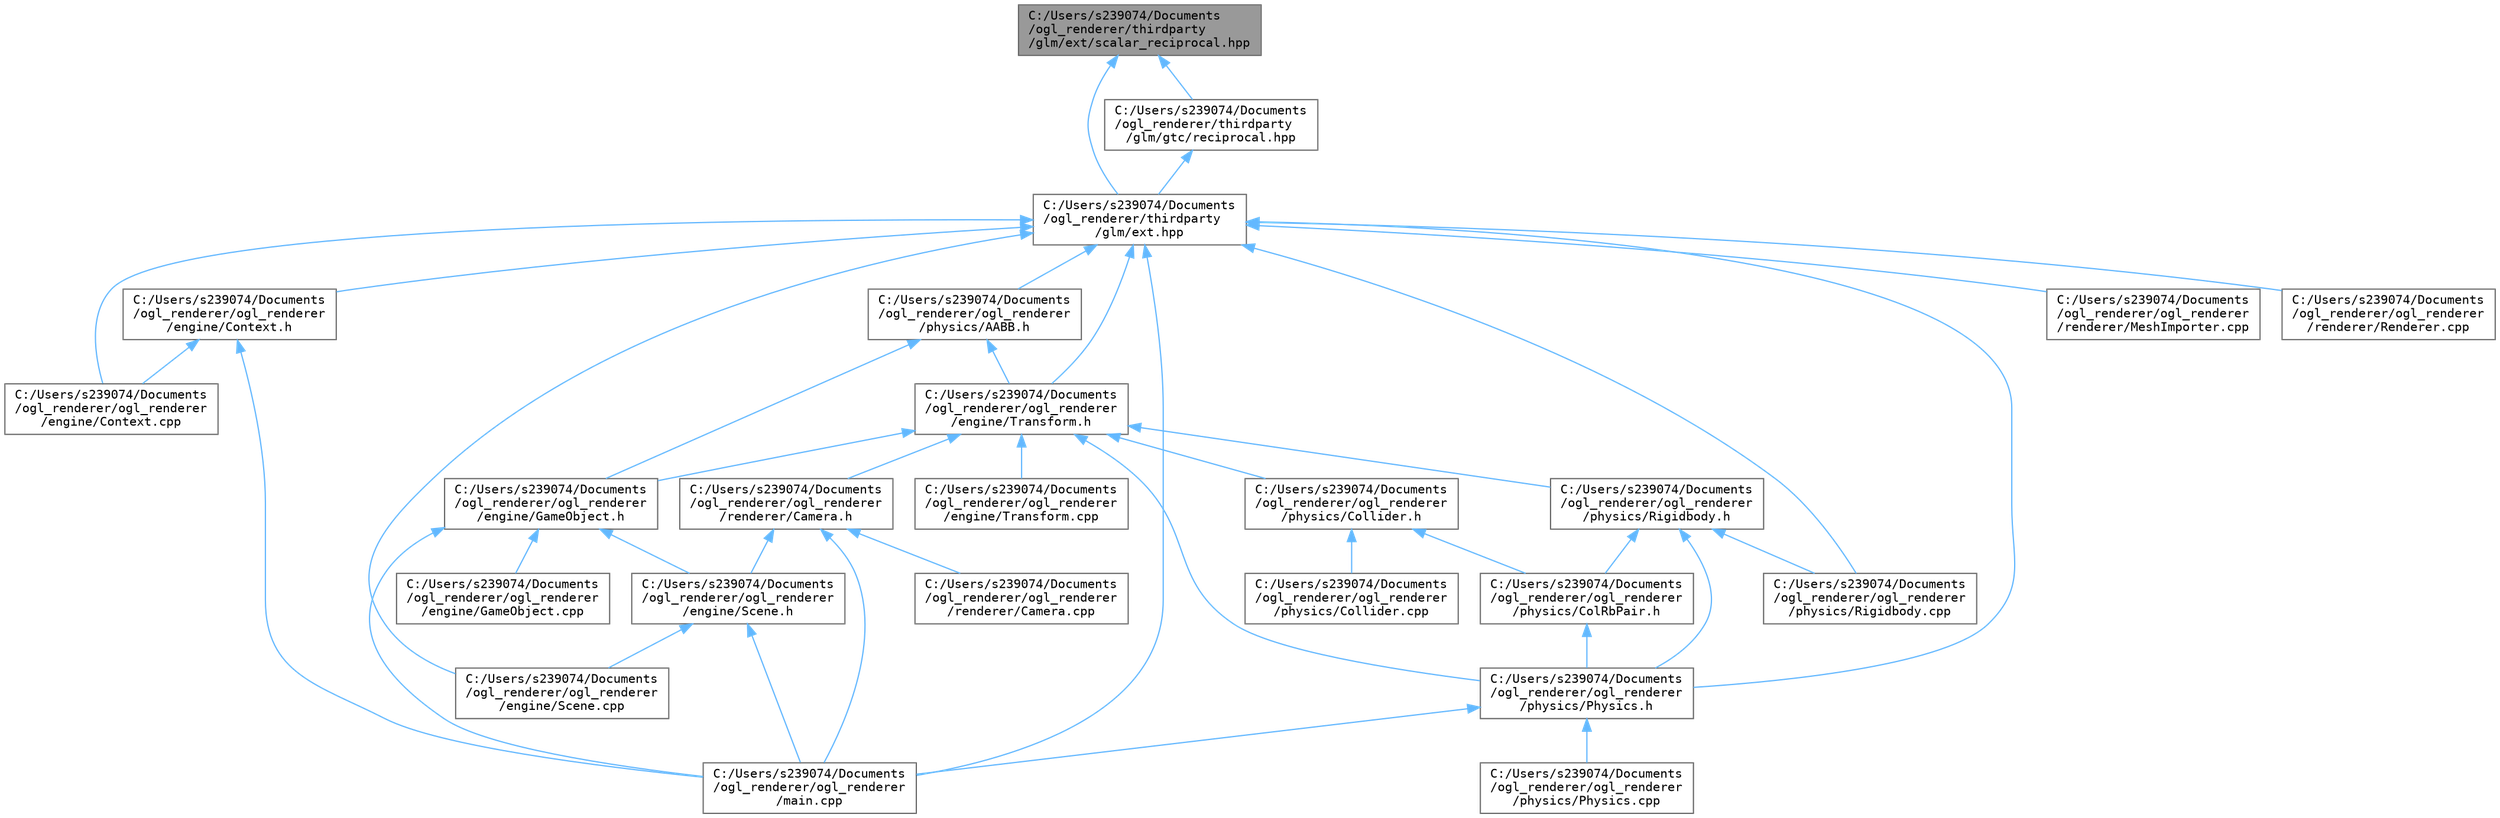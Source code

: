 digraph "C:/Users/s239074/Documents/ogl_renderer/thirdparty/glm/ext/scalar_reciprocal.hpp"
{
 // LATEX_PDF_SIZE
  bgcolor="transparent";
  edge [fontname=Terminal,fontsize=10,labelfontname=Helvetica,labelfontsize=10];
  node [fontname=Terminal,fontsize=10,shape=box,height=0.2,width=0.4];
  Node1 [label="C:/Users/s239074/Documents\l/ogl_renderer/thirdparty\l/glm/ext/scalar_reciprocal.hpp",height=0.2,width=0.4,color="gray40", fillcolor="grey60", style="filled", fontcolor="black",tooltip=" "];
  Node1 -> Node2 [dir="back",color="steelblue1",style="solid"];
  Node2 [label="C:/Users/s239074/Documents\l/ogl_renderer/thirdparty\l/glm/ext.hpp",height=0.2,width=0.4,color="grey40", fillcolor="white", style="filled",URL="$ext_8hpp.html",tooltip=" "];
  Node2 -> Node3 [dir="back",color="steelblue1",style="solid"];
  Node3 [label="C:/Users/s239074/Documents\l/ogl_renderer/ogl_renderer\l/engine/Context.cpp",height=0.2,width=0.4,color="grey40", fillcolor="white", style="filled",URL="$_context_8cpp.html",tooltip=" "];
  Node2 -> Node4 [dir="back",color="steelblue1",style="solid"];
  Node4 [label="C:/Users/s239074/Documents\l/ogl_renderer/ogl_renderer\l/engine/Context.h",height=0.2,width=0.4,color="grey40", fillcolor="white", style="filled",URL="$_context_8h.html",tooltip=" "];
  Node4 -> Node3 [dir="back",color="steelblue1",style="solid"];
  Node4 -> Node5 [dir="back",color="steelblue1",style="solid"];
  Node5 [label="C:/Users/s239074/Documents\l/ogl_renderer/ogl_renderer\l/main.cpp",height=0.2,width=0.4,color="grey40", fillcolor="white", style="filled",URL="$main_8cpp.html",tooltip=" "];
  Node2 -> Node6 [dir="back",color="steelblue1",style="solid"];
  Node6 [label="C:/Users/s239074/Documents\l/ogl_renderer/ogl_renderer\l/engine/Scene.cpp",height=0.2,width=0.4,color="grey40", fillcolor="white", style="filled",URL="$_scene_8cpp.html",tooltip=" "];
  Node2 -> Node7 [dir="back",color="steelblue1",style="solid"];
  Node7 [label="C:/Users/s239074/Documents\l/ogl_renderer/ogl_renderer\l/engine/Transform.h",height=0.2,width=0.4,color="grey40", fillcolor="white", style="filled",URL="$_transform_8h.html",tooltip=" "];
  Node7 -> Node8 [dir="back",color="steelblue1",style="solid"];
  Node8 [label="C:/Users/s239074/Documents\l/ogl_renderer/ogl_renderer\l/engine/GameObject.h",height=0.2,width=0.4,color="grey40", fillcolor="white", style="filled",URL="$_game_object_8h.html",tooltip=" "];
  Node8 -> Node9 [dir="back",color="steelblue1",style="solid"];
  Node9 [label="C:/Users/s239074/Documents\l/ogl_renderer/ogl_renderer\l/engine/GameObject.cpp",height=0.2,width=0.4,color="grey40", fillcolor="white", style="filled",URL="$_game_object_8cpp.html",tooltip=" "];
  Node8 -> Node10 [dir="back",color="steelblue1",style="solid"];
  Node10 [label="C:/Users/s239074/Documents\l/ogl_renderer/ogl_renderer\l/engine/Scene.h",height=0.2,width=0.4,color="grey40", fillcolor="white", style="filled",URL="$ogl__renderer_2engine_2_scene_8h.html",tooltip=" "];
  Node10 -> Node6 [dir="back",color="steelblue1",style="solid"];
  Node10 -> Node5 [dir="back",color="steelblue1",style="solid"];
  Node8 -> Node5 [dir="back",color="steelblue1",style="solid"];
  Node7 -> Node11 [dir="back",color="steelblue1",style="solid"];
  Node11 [label="C:/Users/s239074/Documents\l/ogl_renderer/ogl_renderer\l/engine/Transform.cpp",height=0.2,width=0.4,color="grey40", fillcolor="white", style="filled",URL="$_transform_8cpp.html",tooltip=" "];
  Node7 -> Node12 [dir="back",color="steelblue1",style="solid"];
  Node12 [label="C:/Users/s239074/Documents\l/ogl_renderer/ogl_renderer\l/physics/Collider.h",height=0.2,width=0.4,color="grey40", fillcolor="white", style="filled",URL="$_collider_8h.html",tooltip=" "];
  Node12 -> Node13 [dir="back",color="steelblue1",style="solid"];
  Node13 [label="C:/Users/s239074/Documents\l/ogl_renderer/ogl_renderer\l/physics/ColRbPair.h",height=0.2,width=0.4,color="grey40", fillcolor="white", style="filled",URL="$_col_rb_pair_8h.html",tooltip=" "];
  Node13 -> Node14 [dir="back",color="steelblue1",style="solid"];
  Node14 [label="C:/Users/s239074/Documents\l/ogl_renderer/ogl_renderer\l/physics/Physics.h",height=0.2,width=0.4,color="grey40", fillcolor="white", style="filled",URL="$_physics_8h.html",tooltip=" "];
  Node14 -> Node5 [dir="back",color="steelblue1",style="solid"];
  Node14 -> Node15 [dir="back",color="steelblue1",style="solid"];
  Node15 [label="C:/Users/s239074/Documents\l/ogl_renderer/ogl_renderer\l/physics/Physics.cpp",height=0.2,width=0.4,color="grey40", fillcolor="white", style="filled",URL="$_physics_8cpp.html",tooltip=" "];
  Node12 -> Node16 [dir="back",color="steelblue1",style="solid"];
  Node16 [label="C:/Users/s239074/Documents\l/ogl_renderer/ogl_renderer\l/physics/Collider.cpp",height=0.2,width=0.4,color="grey40", fillcolor="white", style="filled",URL="$_collider_8cpp.html",tooltip=" "];
  Node7 -> Node14 [dir="back",color="steelblue1",style="solid"];
  Node7 -> Node17 [dir="back",color="steelblue1",style="solid"];
  Node17 [label="C:/Users/s239074/Documents\l/ogl_renderer/ogl_renderer\l/physics/Rigidbody.h",height=0.2,width=0.4,color="grey40", fillcolor="white", style="filled",URL="$_rigidbody_8h.html",tooltip=" "];
  Node17 -> Node13 [dir="back",color="steelblue1",style="solid"];
  Node17 -> Node14 [dir="back",color="steelblue1",style="solid"];
  Node17 -> Node18 [dir="back",color="steelblue1",style="solid"];
  Node18 [label="C:/Users/s239074/Documents\l/ogl_renderer/ogl_renderer\l/physics/Rigidbody.cpp",height=0.2,width=0.4,color="grey40", fillcolor="white", style="filled",URL="$_rigidbody_8cpp.html",tooltip=" "];
  Node7 -> Node19 [dir="back",color="steelblue1",style="solid"];
  Node19 [label="C:/Users/s239074/Documents\l/ogl_renderer/ogl_renderer\l/renderer/Camera.h",height=0.2,width=0.4,color="grey40", fillcolor="white", style="filled",URL="$ogl__renderer_2renderer_2_camera_8h.html",tooltip=" "];
  Node19 -> Node10 [dir="back",color="steelblue1",style="solid"];
  Node19 -> Node5 [dir="back",color="steelblue1",style="solid"];
  Node19 -> Node20 [dir="back",color="steelblue1",style="solid"];
  Node20 [label="C:/Users/s239074/Documents\l/ogl_renderer/ogl_renderer\l/renderer/Camera.cpp",height=0.2,width=0.4,color="grey40", fillcolor="white", style="filled",URL="$_camera_8cpp.html",tooltip=" "];
  Node2 -> Node5 [dir="back",color="steelblue1",style="solid"];
  Node2 -> Node21 [dir="back",color="steelblue1",style="solid"];
  Node21 [label="C:/Users/s239074/Documents\l/ogl_renderer/ogl_renderer\l/physics/AABB.h",height=0.2,width=0.4,color="grey40", fillcolor="white", style="filled",URL="$ogl__renderer_2physics_2_a_a_b_b_8h.html",tooltip=" "];
  Node21 -> Node8 [dir="back",color="steelblue1",style="solid"];
  Node21 -> Node7 [dir="back",color="steelblue1",style="solid"];
  Node2 -> Node14 [dir="back",color="steelblue1",style="solid"];
  Node2 -> Node18 [dir="back",color="steelblue1",style="solid"];
  Node2 -> Node22 [dir="back",color="steelblue1",style="solid"];
  Node22 [label="C:/Users/s239074/Documents\l/ogl_renderer/ogl_renderer\l/renderer/MeshImporter.cpp",height=0.2,width=0.4,color="grey40", fillcolor="white", style="filled",URL="$_mesh_importer_8cpp.html",tooltip=" "];
  Node2 -> Node23 [dir="back",color="steelblue1",style="solid"];
  Node23 [label="C:/Users/s239074/Documents\l/ogl_renderer/ogl_renderer\l/renderer/Renderer.cpp",height=0.2,width=0.4,color="grey40", fillcolor="white", style="filled",URL="$_renderer_8cpp.html",tooltip=" "];
  Node1 -> Node24 [dir="back",color="steelblue1",style="solid"];
  Node24 [label="C:/Users/s239074/Documents\l/ogl_renderer/thirdparty\l/glm/gtc/reciprocal.hpp",height=0.2,width=0.4,color="grey40", fillcolor="white", style="filled",URL="$reciprocal_8hpp.html",tooltip=" "];
  Node24 -> Node2 [dir="back",color="steelblue1",style="solid"];
}
